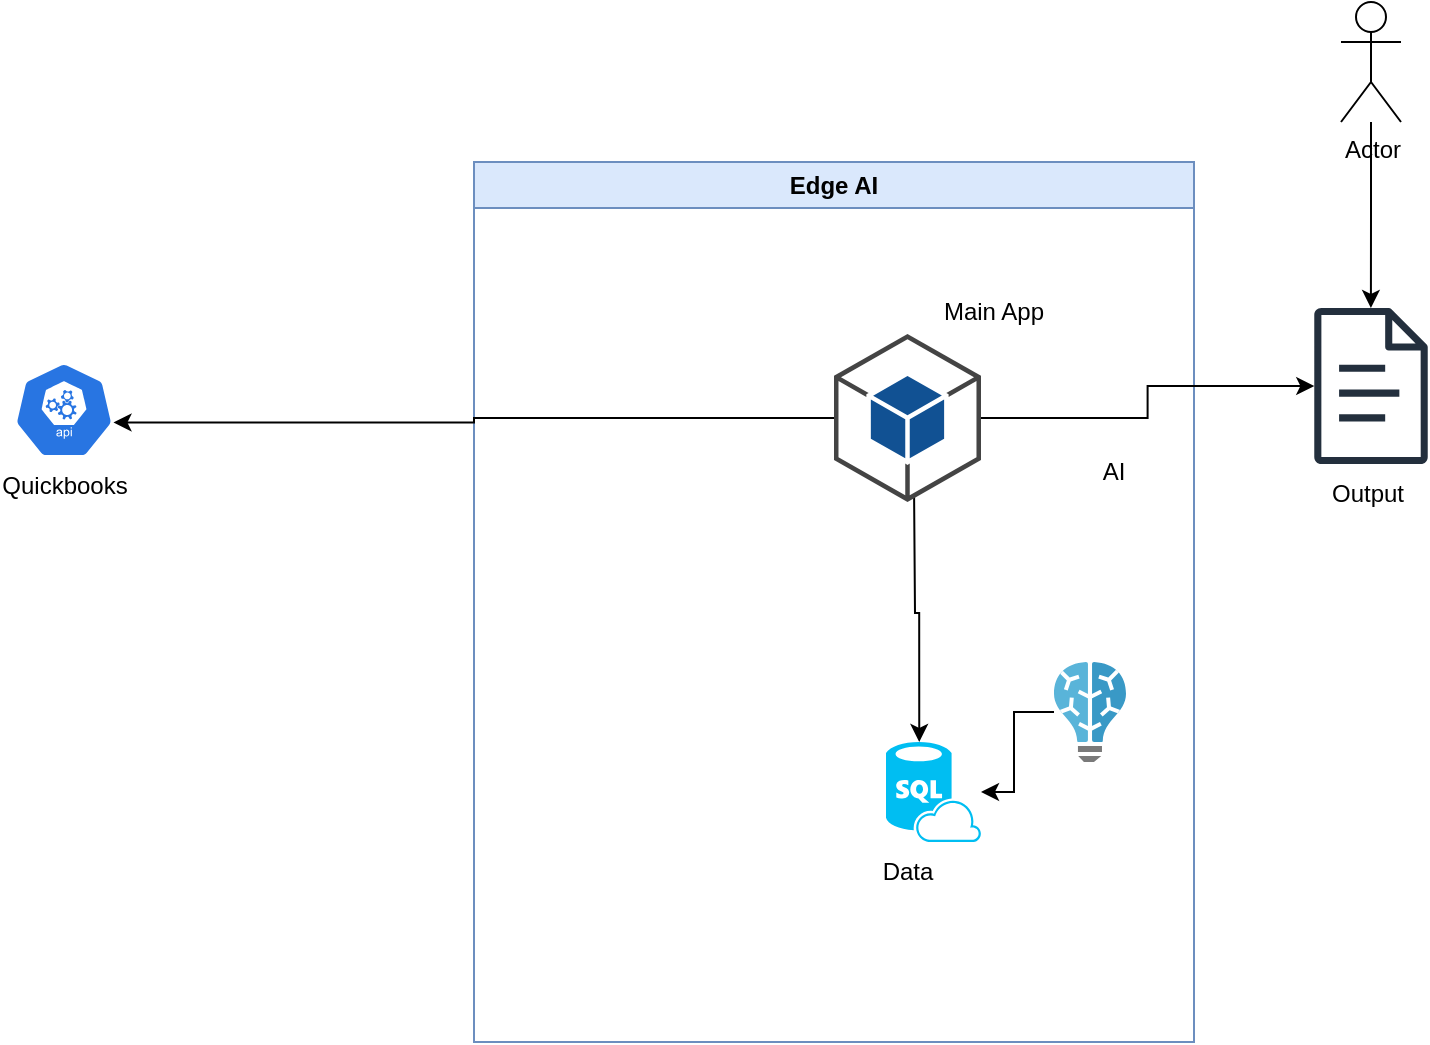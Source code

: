<mxfile version="22.1.9" type="github">
  <diagram name="Page-1" id="aKkkLzMY0BgT35kmP0Dj">
    <mxGraphModel dx="1434" dy="760" grid="1" gridSize="10" guides="1" tooltips="1" connect="1" arrows="1" fold="1" page="1" pageScale="1" pageWidth="850" pageHeight="1100" math="0" shadow="0">
      <root>
        <mxCell id="0" />
        <mxCell id="1" parent="0" />
        <mxCell id="29shwmDahnXRfhhSZASJ-1" value="Edge AI" style="swimlane;whiteSpace=wrap;html=1;fillColor=#dae8fc;strokeColor=#6c8ebf;" vertex="1" parent="1">
          <mxGeometry x="320" y="170" width="360" height="440" as="geometry" />
        </mxCell>
        <mxCell id="uV8B0szw7RIuDaI73JBP-1" value="" style="verticalLabelPosition=bottom;html=1;verticalAlign=top;align=center;strokeColor=none;fillColor=#00BEF2;shape=mxgraph.azure.sql_database_sql_azure;" parent="29shwmDahnXRfhhSZASJ-1" vertex="1">
          <mxGeometry x="206" y="290" width="47.5" height="50" as="geometry" />
        </mxCell>
        <mxCell id="29shwmDahnXRfhhSZASJ-10" value="" style="endArrow=classic;html=1;rounded=0;edgeStyle=orthogonalEdgeStyle;entryX=0.35;entryY=0;entryDx=0;entryDy=0;entryPerimeter=0;" edge="1" parent="29shwmDahnXRfhhSZASJ-1" target="uV8B0szw7RIuDaI73JBP-1">
          <mxGeometry width="50" height="50" relative="1" as="geometry">
            <mxPoint x="220" y="160" as="sourcePoint" />
            <mxPoint x="270" y="110" as="targetPoint" />
          </mxGeometry>
        </mxCell>
        <mxCell id="29shwmDahnXRfhhSZASJ-12" value="" style="edgeStyle=orthogonalEdgeStyle;rounded=0;orthogonalLoop=1;jettySize=auto;html=1;" edge="1" parent="29shwmDahnXRfhhSZASJ-1" source="29shwmDahnXRfhhSZASJ-11" target="uV8B0szw7RIuDaI73JBP-1">
          <mxGeometry relative="1" as="geometry" />
        </mxCell>
        <mxCell id="29shwmDahnXRfhhSZASJ-11" value="" style="image;sketch=0;aspect=fixed;html=1;points=[];align=center;fontSize=12;image=img/lib/mscae/Batch_AI.svg;" vertex="1" parent="29shwmDahnXRfhhSZASJ-1">
          <mxGeometry x="290" y="250" width="36" height="50" as="geometry" />
        </mxCell>
        <mxCell id="29shwmDahnXRfhhSZASJ-18" value="Main App" style="text;html=1;strokeColor=none;fillColor=none;align=center;verticalAlign=middle;whiteSpace=wrap;rounded=0;" vertex="1" parent="29shwmDahnXRfhhSZASJ-1">
          <mxGeometry x="230" y="60" width="60" height="30" as="geometry" />
        </mxCell>
        <mxCell id="29shwmDahnXRfhhSZASJ-19" value="AI" style="text;html=1;strokeColor=none;fillColor=none;align=center;verticalAlign=middle;whiteSpace=wrap;rounded=0;" vertex="1" parent="29shwmDahnXRfhhSZASJ-1">
          <mxGeometry x="290" y="140" width="60" height="30" as="geometry" />
        </mxCell>
        <mxCell id="uV8B0szw7RIuDaI73JBP-2" value="" style="outlineConnect=0;dashed=0;verticalLabelPosition=bottom;verticalAlign=top;align=center;html=1;shape=mxgraph.aws3.android;fillColor=#115193;gradientColor=none;" parent="29shwmDahnXRfhhSZASJ-1" vertex="1">
          <mxGeometry x="180" y="86" width="73.5" height="84" as="geometry" />
        </mxCell>
        <mxCell id="29shwmDahnXRfhhSZASJ-21" value="Data" style="text;html=1;strokeColor=none;fillColor=none;align=center;verticalAlign=middle;whiteSpace=wrap;rounded=0;" vertex="1" parent="29shwmDahnXRfhhSZASJ-1">
          <mxGeometry x="186.75" y="340" width="60" height="30" as="geometry" />
        </mxCell>
        <mxCell id="29shwmDahnXRfhhSZASJ-6" value="Quickbooks" style="sketch=0;html=1;dashed=0;whitespace=wrap;fillColor=#2875E2;strokeColor=#ffffff;points=[[0.005,0.63,0],[0.1,0.2,0],[0.9,0.2,0],[0.5,0,0],[0.995,0.63,0],[0.72,0.99,0],[0.5,1,0],[0.28,0.99,0]];verticalLabelPosition=bottom;align=center;verticalAlign=top;shape=mxgraph.kubernetes.icon;prIcon=api" vertex="1" parent="1">
          <mxGeometry x="90" y="270" width="50" height="48" as="geometry" />
        </mxCell>
        <mxCell id="29shwmDahnXRfhhSZASJ-13" value="" style="sketch=0;outlineConnect=0;fontColor=#232F3E;gradientColor=none;fillColor=#232F3D;strokeColor=none;dashed=0;verticalLabelPosition=bottom;verticalAlign=top;align=center;html=1;fontSize=12;fontStyle=0;aspect=fixed;pointerEvents=1;shape=mxgraph.aws4.document;" vertex="1" parent="1">
          <mxGeometry x="740" y="243" width="57" height="78" as="geometry" />
        </mxCell>
        <mxCell id="29shwmDahnXRfhhSZASJ-14" value="" style="edgeStyle=orthogonalEdgeStyle;rounded=0;orthogonalLoop=1;jettySize=auto;html=1;" edge="1" parent="1" source="uV8B0szw7RIuDaI73JBP-2" target="29shwmDahnXRfhhSZASJ-13">
          <mxGeometry relative="1" as="geometry" />
        </mxCell>
        <mxCell id="29shwmDahnXRfhhSZASJ-16" value="" style="edgeStyle=orthogonalEdgeStyle;rounded=0;orthogonalLoop=1;jettySize=auto;html=1;" edge="1" parent="1" source="29shwmDahnXRfhhSZASJ-15" target="29shwmDahnXRfhhSZASJ-13">
          <mxGeometry relative="1" as="geometry" />
        </mxCell>
        <mxCell id="29shwmDahnXRfhhSZASJ-15" value="Actor" style="shape=umlActor;verticalLabelPosition=bottom;verticalAlign=top;html=1;outlineConnect=0;" vertex="1" parent="1">
          <mxGeometry x="753.5" y="90" width="30" height="60" as="geometry" />
        </mxCell>
        <mxCell id="29shwmDahnXRfhhSZASJ-17" value="Output" style="text;html=1;strokeColor=none;fillColor=none;align=center;verticalAlign=middle;whiteSpace=wrap;rounded=0;" vertex="1" parent="1">
          <mxGeometry x="737" y="321" width="60" height="30" as="geometry" />
        </mxCell>
        <mxCell id="29shwmDahnXRfhhSZASJ-20" value="" style="endArrow=classic;html=1;rounded=0;edgeStyle=orthogonalEdgeStyle;entryX=0.995;entryY=0.63;entryDx=0;entryDy=0;entryPerimeter=0;exitX=0;exitY=0.5;exitDx=0;exitDy=0;exitPerimeter=0;" edge="1" parent="1" source="uV8B0szw7RIuDaI73JBP-2" target="29shwmDahnXRfhhSZASJ-6">
          <mxGeometry width="50" height="50" relative="1" as="geometry">
            <mxPoint x="190" y="306.75" as="sourcePoint" />
            <mxPoint x="240" y="256.75" as="targetPoint" />
          </mxGeometry>
        </mxCell>
      </root>
    </mxGraphModel>
  </diagram>
</mxfile>
